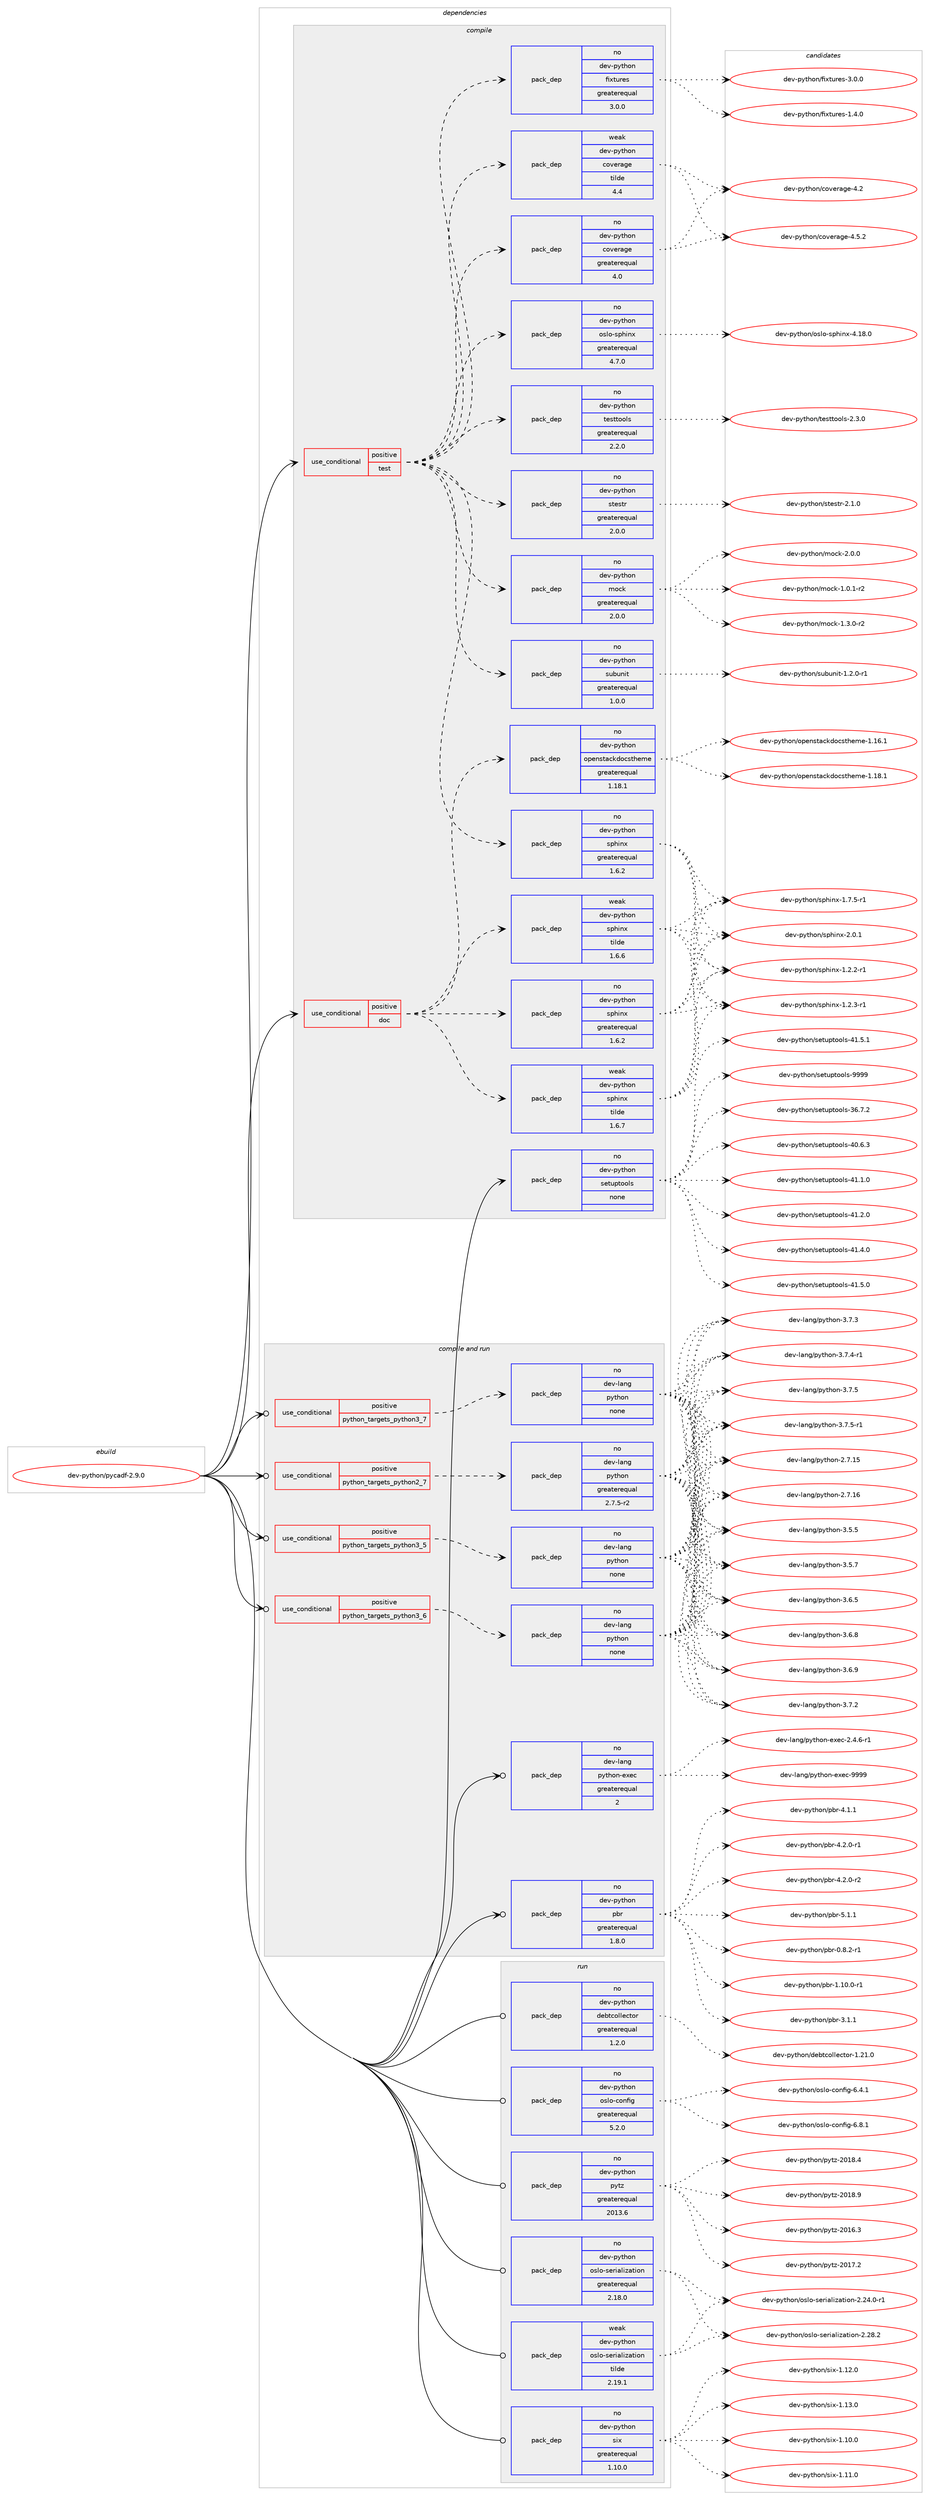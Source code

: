 digraph prolog {

# *************
# Graph options
# *************

newrank=true;
concentrate=true;
compound=true;
graph [rankdir=LR,fontname=Helvetica,fontsize=10,ranksep=1.5];#, ranksep=2.5, nodesep=0.2];
edge  [arrowhead=vee];
node  [fontname=Helvetica,fontsize=10];

# **********
# The ebuild
# **********

subgraph cluster_leftcol {
color=gray;
rank=same;
label=<<i>ebuild</i>>;
id [label="dev-python/pycadf-2.9.0", color=red, width=4, href="../dev-python/pycadf-2.9.0.svg"];
}

# ****************
# The dependencies
# ****************

subgraph cluster_midcol {
color=gray;
label=<<i>dependencies</i>>;
subgraph cluster_compile {
fillcolor="#eeeeee";
style=filled;
label=<<i>compile</i>>;
subgraph cond145378 {
dependency624416 [label=<<TABLE BORDER="0" CELLBORDER="1" CELLSPACING="0" CELLPADDING="4"><TR><TD ROWSPAN="3" CELLPADDING="10">use_conditional</TD></TR><TR><TD>positive</TD></TR><TR><TD>doc</TD></TR></TABLE>>, shape=none, color=red];
subgraph pack467194 {
dependency624417 [label=<<TABLE BORDER="0" CELLBORDER="1" CELLSPACING="0" CELLPADDING="4" WIDTH="220"><TR><TD ROWSPAN="6" CELLPADDING="30">pack_dep</TD></TR><TR><TD WIDTH="110">no</TD></TR><TR><TD>dev-python</TD></TR><TR><TD>openstackdocstheme</TD></TR><TR><TD>greaterequal</TD></TR><TR><TD>1.18.1</TD></TR></TABLE>>, shape=none, color=blue];
}
dependency624416:e -> dependency624417:w [weight=20,style="dashed",arrowhead="vee"];
subgraph pack467195 {
dependency624418 [label=<<TABLE BORDER="0" CELLBORDER="1" CELLSPACING="0" CELLPADDING="4" WIDTH="220"><TR><TD ROWSPAN="6" CELLPADDING="30">pack_dep</TD></TR><TR><TD WIDTH="110">no</TD></TR><TR><TD>dev-python</TD></TR><TR><TD>sphinx</TD></TR><TR><TD>greaterequal</TD></TR><TR><TD>1.6.2</TD></TR></TABLE>>, shape=none, color=blue];
}
dependency624416:e -> dependency624418:w [weight=20,style="dashed",arrowhead="vee"];
subgraph pack467196 {
dependency624419 [label=<<TABLE BORDER="0" CELLBORDER="1" CELLSPACING="0" CELLPADDING="4" WIDTH="220"><TR><TD ROWSPAN="6" CELLPADDING="30">pack_dep</TD></TR><TR><TD WIDTH="110">weak</TD></TR><TR><TD>dev-python</TD></TR><TR><TD>sphinx</TD></TR><TR><TD>tilde</TD></TR><TR><TD>1.6.6</TD></TR></TABLE>>, shape=none, color=blue];
}
dependency624416:e -> dependency624419:w [weight=20,style="dashed",arrowhead="vee"];
subgraph pack467197 {
dependency624420 [label=<<TABLE BORDER="0" CELLBORDER="1" CELLSPACING="0" CELLPADDING="4" WIDTH="220"><TR><TD ROWSPAN="6" CELLPADDING="30">pack_dep</TD></TR><TR><TD WIDTH="110">weak</TD></TR><TR><TD>dev-python</TD></TR><TR><TD>sphinx</TD></TR><TR><TD>tilde</TD></TR><TR><TD>1.6.7</TD></TR></TABLE>>, shape=none, color=blue];
}
dependency624416:e -> dependency624420:w [weight=20,style="dashed",arrowhead="vee"];
}
id:e -> dependency624416:w [weight=20,style="solid",arrowhead="vee"];
subgraph cond145379 {
dependency624421 [label=<<TABLE BORDER="0" CELLBORDER="1" CELLSPACING="0" CELLPADDING="4"><TR><TD ROWSPAN="3" CELLPADDING="10">use_conditional</TD></TR><TR><TD>positive</TD></TR><TR><TD>test</TD></TR></TABLE>>, shape=none, color=red];
subgraph pack467198 {
dependency624422 [label=<<TABLE BORDER="0" CELLBORDER="1" CELLSPACING="0" CELLPADDING="4" WIDTH="220"><TR><TD ROWSPAN="6" CELLPADDING="30">pack_dep</TD></TR><TR><TD WIDTH="110">no</TD></TR><TR><TD>dev-python</TD></TR><TR><TD>coverage</TD></TR><TR><TD>greaterequal</TD></TR><TR><TD>4.0</TD></TR></TABLE>>, shape=none, color=blue];
}
dependency624421:e -> dependency624422:w [weight=20,style="dashed",arrowhead="vee"];
subgraph pack467199 {
dependency624423 [label=<<TABLE BORDER="0" CELLBORDER="1" CELLSPACING="0" CELLPADDING="4" WIDTH="220"><TR><TD ROWSPAN="6" CELLPADDING="30">pack_dep</TD></TR><TR><TD WIDTH="110">weak</TD></TR><TR><TD>dev-python</TD></TR><TR><TD>coverage</TD></TR><TR><TD>tilde</TD></TR><TR><TD>4.4</TD></TR></TABLE>>, shape=none, color=blue];
}
dependency624421:e -> dependency624423:w [weight=20,style="dashed",arrowhead="vee"];
subgraph pack467200 {
dependency624424 [label=<<TABLE BORDER="0" CELLBORDER="1" CELLSPACING="0" CELLPADDING="4" WIDTH="220"><TR><TD ROWSPAN="6" CELLPADDING="30">pack_dep</TD></TR><TR><TD WIDTH="110">no</TD></TR><TR><TD>dev-python</TD></TR><TR><TD>fixtures</TD></TR><TR><TD>greaterequal</TD></TR><TR><TD>3.0.0</TD></TR></TABLE>>, shape=none, color=blue];
}
dependency624421:e -> dependency624424:w [weight=20,style="dashed",arrowhead="vee"];
subgraph pack467201 {
dependency624425 [label=<<TABLE BORDER="0" CELLBORDER="1" CELLSPACING="0" CELLPADDING="4" WIDTH="220"><TR><TD ROWSPAN="6" CELLPADDING="30">pack_dep</TD></TR><TR><TD WIDTH="110">no</TD></TR><TR><TD>dev-python</TD></TR><TR><TD>subunit</TD></TR><TR><TD>greaterequal</TD></TR><TR><TD>1.0.0</TD></TR></TABLE>>, shape=none, color=blue];
}
dependency624421:e -> dependency624425:w [weight=20,style="dashed",arrowhead="vee"];
subgraph pack467202 {
dependency624426 [label=<<TABLE BORDER="0" CELLBORDER="1" CELLSPACING="0" CELLPADDING="4" WIDTH="220"><TR><TD ROWSPAN="6" CELLPADDING="30">pack_dep</TD></TR><TR><TD WIDTH="110">no</TD></TR><TR><TD>dev-python</TD></TR><TR><TD>mock</TD></TR><TR><TD>greaterequal</TD></TR><TR><TD>2.0.0</TD></TR></TABLE>>, shape=none, color=blue];
}
dependency624421:e -> dependency624426:w [weight=20,style="dashed",arrowhead="vee"];
subgraph pack467203 {
dependency624427 [label=<<TABLE BORDER="0" CELLBORDER="1" CELLSPACING="0" CELLPADDING="4" WIDTH="220"><TR><TD ROWSPAN="6" CELLPADDING="30">pack_dep</TD></TR><TR><TD WIDTH="110">no</TD></TR><TR><TD>dev-python</TD></TR><TR><TD>stestr</TD></TR><TR><TD>greaterequal</TD></TR><TR><TD>2.0.0</TD></TR></TABLE>>, shape=none, color=blue];
}
dependency624421:e -> dependency624427:w [weight=20,style="dashed",arrowhead="vee"];
subgraph pack467204 {
dependency624428 [label=<<TABLE BORDER="0" CELLBORDER="1" CELLSPACING="0" CELLPADDING="4" WIDTH="220"><TR><TD ROWSPAN="6" CELLPADDING="30">pack_dep</TD></TR><TR><TD WIDTH="110">no</TD></TR><TR><TD>dev-python</TD></TR><TR><TD>testtools</TD></TR><TR><TD>greaterequal</TD></TR><TR><TD>2.2.0</TD></TR></TABLE>>, shape=none, color=blue];
}
dependency624421:e -> dependency624428:w [weight=20,style="dashed",arrowhead="vee"];
subgraph pack467205 {
dependency624429 [label=<<TABLE BORDER="0" CELLBORDER="1" CELLSPACING="0" CELLPADDING="4" WIDTH="220"><TR><TD ROWSPAN="6" CELLPADDING="30">pack_dep</TD></TR><TR><TD WIDTH="110">no</TD></TR><TR><TD>dev-python</TD></TR><TR><TD>oslo-sphinx</TD></TR><TR><TD>greaterequal</TD></TR><TR><TD>4.7.0</TD></TR></TABLE>>, shape=none, color=blue];
}
dependency624421:e -> dependency624429:w [weight=20,style="dashed",arrowhead="vee"];
subgraph pack467206 {
dependency624430 [label=<<TABLE BORDER="0" CELLBORDER="1" CELLSPACING="0" CELLPADDING="4" WIDTH="220"><TR><TD ROWSPAN="6" CELLPADDING="30">pack_dep</TD></TR><TR><TD WIDTH="110">no</TD></TR><TR><TD>dev-python</TD></TR><TR><TD>sphinx</TD></TR><TR><TD>greaterequal</TD></TR><TR><TD>1.6.2</TD></TR></TABLE>>, shape=none, color=blue];
}
dependency624421:e -> dependency624430:w [weight=20,style="dashed",arrowhead="vee"];
}
id:e -> dependency624421:w [weight=20,style="solid",arrowhead="vee"];
subgraph pack467207 {
dependency624431 [label=<<TABLE BORDER="0" CELLBORDER="1" CELLSPACING="0" CELLPADDING="4" WIDTH="220"><TR><TD ROWSPAN="6" CELLPADDING="30">pack_dep</TD></TR><TR><TD WIDTH="110">no</TD></TR><TR><TD>dev-python</TD></TR><TR><TD>setuptools</TD></TR><TR><TD>none</TD></TR><TR><TD></TD></TR></TABLE>>, shape=none, color=blue];
}
id:e -> dependency624431:w [weight=20,style="solid",arrowhead="vee"];
}
subgraph cluster_compileandrun {
fillcolor="#eeeeee";
style=filled;
label=<<i>compile and run</i>>;
subgraph cond145380 {
dependency624432 [label=<<TABLE BORDER="0" CELLBORDER="1" CELLSPACING="0" CELLPADDING="4"><TR><TD ROWSPAN="3" CELLPADDING="10">use_conditional</TD></TR><TR><TD>positive</TD></TR><TR><TD>python_targets_python2_7</TD></TR></TABLE>>, shape=none, color=red];
subgraph pack467208 {
dependency624433 [label=<<TABLE BORDER="0" CELLBORDER="1" CELLSPACING="0" CELLPADDING="4" WIDTH="220"><TR><TD ROWSPAN="6" CELLPADDING="30">pack_dep</TD></TR><TR><TD WIDTH="110">no</TD></TR><TR><TD>dev-lang</TD></TR><TR><TD>python</TD></TR><TR><TD>greaterequal</TD></TR><TR><TD>2.7.5-r2</TD></TR></TABLE>>, shape=none, color=blue];
}
dependency624432:e -> dependency624433:w [weight=20,style="dashed",arrowhead="vee"];
}
id:e -> dependency624432:w [weight=20,style="solid",arrowhead="odotvee"];
subgraph cond145381 {
dependency624434 [label=<<TABLE BORDER="0" CELLBORDER="1" CELLSPACING="0" CELLPADDING="4"><TR><TD ROWSPAN="3" CELLPADDING="10">use_conditional</TD></TR><TR><TD>positive</TD></TR><TR><TD>python_targets_python3_5</TD></TR></TABLE>>, shape=none, color=red];
subgraph pack467209 {
dependency624435 [label=<<TABLE BORDER="0" CELLBORDER="1" CELLSPACING="0" CELLPADDING="4" WIDTH="220"><TR><TD ROWSPAN="6" CELLPADDING="30">pack_dep</TD></TR><TR><TD WIDTH="110">no</TD></TR><TR><TD>dev-lang</TD></TR><TR><TD>python</TD></TR><TR><TD>none</TD></TR><TR><TD></TD></TR></TABLE>>, shape=none, color=blue];
}
dependency624434:e -> dependency624435:w [weight=20,style="dashed",arrowhead="vee"];
}
id:e -> dependency624434:w [weight=20,style="solid",arrowhead="odotvee"];
subgraph cond145382 {
dependency624436 [label=<<TABLE BORDER="0" CELLBORDER="1" CELLSPACING="0" CELLPADDING="4"><TR><TD ROWSPAN="3" CELLPADDING="10">use_conditional</TD></TR><TR><TD>positive</TD></TR><TR><TD>python_targets_python3_6</TD></TR></TABLE>>, shape=none, color=red];
subgraph pack467210 {
dependency624437 [label=<<TABLE BORDER="0" CELLBORDER="1" CELLSPACING="0" CELLPADDING="4" WIDTH="220"><TR><TD ROWSPAN="6" CELLPADDING="30">pack_dep</TD></TR><TR><TD WIDTH="110">no</TD></TR><TR><TD>dev-lang</TD></TR><TR><TD>python</TD></TR><TR><TD>none</TD></TR><TR><TD></TD></TR></TABLE>>, shape=none, color=blue];
}
dependency624436:e -> dependency624437:w [weight=20,style="dashed",arrowhead="vee"];
}
id:e -> dependency624436:w [weight=20,style="solid",arrowhead="odotvee"];
subgraph cond145383 {
dependency624438 [label=<<TABLE BORDER="0" CELLBORDER="1" CELLSPACING="0" CELLPADDING="4"><TR><TD ROWSPAN="3" CELLPADDING="10">use_conditional</TD></TR><TR><TD>positive</TD></TR><TR><TD>python_targets_python3_7</TD></TR></TABLE>>, shape=none, color=red];
subgraph pack467211 {
dependency624439 [label=<<TABLE BORDER="0" CELLBORDER="1" CELLSPACING="0" CELLPADDING="4" WIDTH="220"><TR><TD ROWSPAN="6" CELLPADDING="30">pack_dep</TD></TR><TR><TD WIDTH="110">no</TD></TR><TR><TD>dev-lang</TD></TR><TR><TD>python</TD></TR><TR><TD>none</TD></TR><TR><TD></TD></TR></TABLE>>, shape=none, color=blue];
}
dependency624438:e -> dependency624439:w [weight=20,style="dashed",arrowhead="vee"];
}
id:e -> dependency624438:w [weight=20,style="solid",arrowhead="odotvee"];
subgraph pack467212 {
dependency624440 [label=<<TABLE BORDER="0" CELLBORDER="1" CELLSPACING="0" CELLPADDING="4" WIDTH="220"><TR><TD ROWSPAN="6" CELLPADDING="30">pack_dep</TD></TR><TR><TD WIDTH="110">no</TD></TR><TR><TD>dev-lang</TD></TR><TR><TD>python-exec</TD></TR><TR><TD>greaterequal</TD></TR><TR><TD>2</TD></TR></TABLE>>, shape=none, color=blue];
}
id:e -> dependency624440:w [weight=20,style="solid",arrowhead="odotvee"];
subgraph pack467213 {
dependency624441 [label=<<TABLE BORDER="0" CELLBORDER="1" CELLSPACING="0" CELLPADDING="4" WIDTH="220"><TR><TD ROWSPAN="6" CELLPADDING="30">pack_dep</TD></TR><TR><TD WIDTH="110">no</TD></TR><TR><TD>dev-python</TD></TR><TR><TD>pbr</TD></TR><TR><TD>greaterequal</TD></TR><TR><TD>1.8.0</TD></TR></TABLE>>, shape=none, color=blue];
}
id:e -> dependency624441:w [weight=20,style="solid",arrowhead="odotvee"];
}
subgraph cluster_run {
fillcolor="#eeeeee";
style=filled;
label=<<i>run</i>>;
subgraph pack467214 {
dependency624442 [label=<<TABLE BORDER="0" CELLBORDER="1" CELLSPACING="0" CELLPADDING="4" WIDTH="220"><TR><TD ROWSPAN="6" CELLPADDING="30">pack_dep</TD></TR><TR><TD WIDTH="110">no</TD></TR><TR><TD>dev-python</TD></TR><TR><TD>debtcollector</TD></TR><TR><TD>greaterequal</TD></TR><TR><TD>1.2.0</TD></TR></TABLE>>, shape=none, color=blue];
}
id:e -> dependency624442:w [weight=20,style="solid",arrowhead="odot"];
subgraph pack467215 {
dependency624443 [label=<<TABLE BORDER="0" CELLBORDER="1" CELLSPACING="0" CELLPADDING="4" WIDTH="220"><TR><TD ROWSPAN="6" CELLPADDING="30">pack_dep</TD></TR><TR><TD WIDTH="110">no</TD></TR><TR><TD>dev-python</TD></TR><TR><TD>oslo-config</TD></TR><TR><TD>greaterequal</TD></TR><TR><TD>5.2.0</TD></TR></TABLE>>, shape=none, color=blue];
}
id:e -> dependency624443:w [weight=20,style="solid",arrowhead="odot"];
subgraph pack467216 {
dependency624444 [label=<<TABLE BORDER="0" CELLBORDER="1" CELLSPACING="0" CELLPADDING="4" WIDTH="220"><TR><TD ROWSPAN="6" CELLPADDING="30">pack_dep</TD></TR><TR><TD WIDTH="110">no</TD></TR><TR><TD>dev-python</TD></TR><TR><TD>oslo-serialization</TD></TR><TR><TD>greaterequal</TD></TR><TR><TD>2.18.0</TD></TR></TABLE>>, shape=none, color=blue];
}
id:e -> dependency624444:w [weight=20,style="solid",arrowhead="odot"];
subgraph pack467217 {
dependency624445 [label=<<TABLE BORDER="0" CELLBORDER="1" CELLSPACING="0" CELLPADDING="4" WIDTH="220"><TR><TD ROWSPAN="6" CELLPADDING="30">pack_dep</TD></TR><TR><TD WIDTH="110">no</TD></TR><TR><TD>dev-python</TD></TR><TR><TD>pytz</TD></TR><TR><TD>greaterequal</TD></TR><TR><TD>2013.6</TD></TR></TABLE>>, shape=none, color=blue];
}
id:e -> dependency624445:w [weight=20,style="solid",arrowhead="odot"];
subgraph pack467218 {
dependency624446 [label=<<TABLE BORDER="0" CELLBORDER="1" CELLSPACING="0" CELLPADDING="4" WIDTH="220"><TR><TD ROWSPAN="6" CELLPADDING="30">pack_dep</TD></TR><TR><TD WIDTH="110">no</TD></TR><TR><TD>dev-python</TD></TR><TR><TD>six</TD></TR><TR><TD>greaterequal</TD></TR><TR><TD>1.10.0</TD></TR></TABLE>>, shape=none, color=blue];
}
id:e -> dependency624446:w [weight=20,style="solid",arrowhead="odot"];
subgraph pack467219 {
dependency624447 [label=<<TABLE BORDER="0" CELLBORDER="1" CELLSPACING="0" CELLPADDING="4" WIDTH="220"><TR><TD ROWSPAN="6" CELLPADDING="30">pack_dep</TD></TR><TR><TD WIDTH="110">weak</TD></TR><TR><TD>dev-python</TD></TR><TR><TD>oslo-serialization</TD></TR><TR><TD>tilde</TD></TR><TR><TD>2.19.1</TD></TR></TABLE>>, shape=none, color=blue];
}
id:e -> dependency624447:w [weight=20,style="solid",arrowhead="odot"];
}
}

# **************
# The candidates
# **************

subgraph cluster_choices {
rank=same;
color=gray;
label=<<i>candidates</i>>;

subgraph choice467194 {
color=black;
nodesep=1;
choice100101118451121211161041111104711111210111011511697991071001119911511610410110910145494649544649 [label="dev-python/openstackdocstheme-1.16.1", color=red, width=4,href="../dev-python/openstackdocstheme-1.16.1.svg"];
choice100101118451121211161041111104711111210111011511697991071001119911511610410110910145494649564649 [label="dev-python/openstackdocstheme-1.18.1", color=red, width=4,href="../dev-python/openstackdocstheme-1.18.1.svg"];
dependency624417:e -> choice100101118451121211161041111104711111210111011511697991071001119911511610410110910145494649544649:w [style=dotted,weight="100"];
dependency624417:e -> choice100101118451121211161041111104711111210111011511697991071001119911511610410110910145494649564649:w [style=dotted,weight="100"];
}
subgraph choice467195 {
color=black;
nodesep=1;
choice10010111845112121116104111110471151121041051101204549465046504511449 [label="dev-python/sphinx-1.2.2-r1", color=red, width=4,href="../dev-python/sphinx-1.2.2-r1.svg"];
choice10010111845112121116104111110471151121041051101204549465046514511449 [label="dev-python/sphinx-1.2.3-r1", color=red, width=4,href="../dev-python/sphinx-1.2.3-r1.svg"];
choice10010111845112121116104111110471151121041051101204549465546534511449 [label="dev-python/sphinx-1.7.5-r1", color=red, width=4,href="../dev-python/sphinx-1.7.5-r1.svg"];
choice1001011184511212111610411111047115112104105110120455046484649 [label="dev-python/sphinx-2.0.1", color=red, width=4,href="../dev-python/sphinx-2.0.1.svg"];
dependency624418:e -> choice10010111845112121116104111110471151121041051101204549465046504511449:w [style=dotted,weight="100"];
dependency624418:e -> choice10010111845112121116104111110471151121041051101204549465046514511449:w [style=dotted,weight="100"];
dependency624418:e -> choice10010111845112121116104111110471151121041051101204549465546534511449:w [style=dotted,weight="100"];
dependency624418:e -> choice1001011184511212111610411111047115112104105110120455046484649:w [style=dotted,weight="100"];
}
subgraph choice467196 {
color=black;
nodesep=1;
choice10010111845112121116104111110471151121041051101204549465046504511449 [label="dev-python/sphinx-1.2.2-r1", color=red, width=4,href="../dev-python/sphinx-1.2.2-r1.svg"];
choice10010111845112121116104111110471151121041051101204549465046514511449 [label="dev-python/sphinx-1.2.3-r1", color=red, width=4,href="../dev-python/sphinx-1.2.3-r1.svg"];
choice10010111845112121116104111110471151121041051101204549465546534511449 [label="dev-python/sphinx-1.7.5-r1", color=red, width=4,href="../dev-python/sphinx-1.7.5-r1.svg"];
choice1001011184511212111610411111047115112104105110120455046484649 [label="dev-python/sphinx-2.0.1", color=red, width=4,href="../dev-python/sphinx-2.0.1.svg"];
dependency624419:e -> choice10010111845112121116104111110471151121041051101204549465046504511449:w [style=dotted,weight="100"];
dependency624419:e -> choice10010111845112121116104111110471151121041051101204549465046514511449:w [style=dotted,weight="100"];
dependency624419:e -> choice10010111845112121116104111110471151121041051101204549465546534511449:w [style=dotted,weight="100"];
dependency624419:e -> choice1001011184511212111610411111047115112104105110120455046484649:w [style=dotted,weight="100"];
}
subgraph choice467197 {
color=black;
nodesep=1;
choice10010111845112121116104111110471151121041051101204549465046504511449 [label="dev-python/sphinx-1.2.2-r1", color=red, width=4,href="../dev-python/sphinx-1.2.2-r1.svg"];
choice10010111845112121116104111110471151121041051101204549465046514511449 [label="dev-python/sphinx-1.2.3-r1", color=red, width=4,href="../dev-python/sphinx-1.2.3-r1.svg"];
choice10010111845112121116104111110471151121041051101204549465546534511449 [label="dev-python/sphinx-1.7.5-r1", color=red, width=4,href="../dev-python/sphinx-1.7.5-r1.svg"];
choice1001011184511212111610411111047115112104105110120455046484649 [label="dev-python/sphinx-2.0.1", color=red, width=4,href="../dev-python/sphinx-2.0.1.svg"];
dependency624420:e -> choice10010111845112121116104111110471151121041051101204549465046504511449:w [style=dotted,weight="100"];
dependency624420:e -> choice10010111845112121116104111110471151121041051101204549465046514511449:w [style=dotted,weight="100"];
dependency624420:e -> choice10010111845112121116104111110471151121041051101204549465546534511449:w [style=dotted,weight="100"];
dependency624420:e -> choice1001011184511212111610411111047115112104105110120455046484649:w [style=dotted,weight="100"];
}
subgraph choice467198 {
color=black;
nodesep=1;
choice1001011184511212111610411111047991111181011149710310145524650 [label="dev-python/coverage-4.2", color=red, width=4,href="../dev-python/coverage-4.2.svg"];
choice10010111845112121116104111110479911111810111497103101455246534650 [label="dev-python/coverage-4.5.2", color=red, width=4,href="../dev-python/coverage-4.5.2.svg"];
dependency624422:e -> choice1001011184511212111610411111047991111181011149710310145524650:w [style=dotted,weight="100"];
dependency624422:e -> choice10010111845112121116104111110479911111810111497103101455246534650:w [style=dotted,weight="100"];
}
subgraph choice467199 {
color=black;
nodesep=1;
choice1001011184511212111610411111047991111181011149710310145524650 [label="dev-python/coverage-4.2", color=red, width=4,href="../dev-python/coverage-4.2.svg"];
choice10010111845112121116104111110479911111810111497103101455246534650 [label="dev-python/coverage-4.5.2", color=red, width=4,href="../dev-python/coverage-4.5.2.svg"];
dependency624423:e -> choice1001011184511212111610411111047991111181011149710310145524650:w [style=dotted,weight="100"];
dependency624423:e -> choice10010111845112121116104111110479911111810111497103101455246534650:w [style=dotted,weight="100"];
}
subgraph choice467200 {
color=black;
nodesep=1;
choice1001011184511212111610411111047102105120116117114101115454946524648 [label="dev-python/fixtures-1.4.0", color=red, width=4,href="../dev-python/fixtures-1.4.0.svg"];
choice1001011184511212111610411111047102105120116117114101115455146484648 [label="dev-python/fixtures-3.0.0", color=red, width=4,href="../dev-python/fixtures-3.0.0.svg"];
dependency624424:e -> choice1001011184511212111610411111047102105120116117114101115454946524648:w [style=dotted,weight="100"];
dependency624424:e -> choice1001011184511212111610411111047102105120116117114101115455146484648:w [style=dotted,weight="100"];
}
subgraph choice467201 {
color=black;
nodesep=1;
choice1001011184511212111610411111047115117981171101051164549465046484511449 [label="dev-python/subunit-1.2.0-r1", color=red, width=4,href="../dev-python/subunit-1.2.0-r1.svg"];
dependency624425:e -> choice1001011184511212111610411111047115117981171101051164549465046484511449:w [style=dotted,weight="100"];
}
subgraph choice467202 {
color=black;
nodesep=1;
choice1001011184511212111610411111047109111991074549464846494511450 [label="dev-python/mock-1.0.1-r2", color=red, width=4,href="../dev-python/mock-1.0.1-r2.svg"];
choice1001011184511212111610411111047109111991074549465146484511450 [label="dev-python/mock-1.3.0-r2", color=red, width=4,href="../dev-python/mock-1.3.0-r2.svg"];
choice100101118451121211161041111104710911199107455046484648 [label="dev-python/mock-2.0.0", color=red, width=4,href="../dev-python/mock-2.0.0.svg"];
dependency624426:e -> choice1001011184511212111610411111047109111991074549464846494511450:w [style=dotted,weight="100"];
dependency624426:e -> choice1001011184511212111610411111047109111991074549465146484511450:w [style=dotted,weight="100"];
dependency624426:e -> choice100101118451121211161041111104710911199107455046484648:w [style=dotted,weight="100"];
}
subgraph choice467203 {
color=black;
nodesep=1;
choice1001011184511212111610411111047115116101115116114455046494648 [label="dev-python/stestr-2.1.0", color=red, width=4,href="../dev-python/stestr-2.1.0.svg"];
dependency624427:e -> choice1001011184511212111610411111047115116101115116114455046494648:w [style=dotted,weight="100"];
}
subgraph choice467204 {
color=black;
nodesep=1;
choice1001011184511212111610411111047116101115116116111111108115455046514648 [label="dev-python/testtools-2.3.0", color=red, width=4,href="../dev-python/testtools-2.3.0.svg"];
dependency624428:e -> choice1001011184511212111610411111047116101115116116111111108115455046514648:w [style=dotted,weight="100"];
}
subgraph choice467205 {
color=black;
nodesep=1;
choice10010111845112121116104111110471111151081114511511210410511012045524649564648 [label="dev-python/oslo-sphinx-4.18.0", color=red, width=4,href="../dev-python/oslo-sphinx-4.18.0.svg"];
dependency624429:e -> choice10010111845112121116104111110471111151081114511511210410511012045524649564648:w [style=dotted,weight="100"];
}
subgraph choice467206 {
color=black;
nodesep=1;
choice10010111845112121116104111110471151121041051101204549465046504511449 [label="dev-python/sphinx-1.2.2-r1", color=red, width=4,href="../dev-python/sphinx-1.2.2-r1.svg"];
choice10010111845112121116104111110471151121041051101204549465046514511449 [label="dev-python/sphinx-1.2.3-r1", color=red, width=4,href="../dev-python/sphinx-1.2.3-r1.svg"];
choice10010111845112121116104111110471151121041051101204549465546534511449 [label="dev-python/sphinx-1.7.5-r1", color=red, width=4,href="../dev-python/sphinx-1.7.5-r1.svg"];
choice1001011184511212111610411111047115112104105110120455046484649 [label="dev-python/sphinx-2.0.1", color=red, width=4,href="../dev-python/sphinx-2.0.1.svg"];
dependency624430:e -> choice10010111845112121116104111110471151121041051101204549465046504511449:w [style=dotted,weight="100"];
dependency624430:e -> choice10010111845112121116104111110471151121041051101204549465046514511449:w [style=dotted,weight="100"];
dependency624430:e -> choice10010111845112121116104111110471151121041051101204549465546534511449:w [style=dotted,weight="100"];
dependency624430:e -> choice1001011184511212111610411111047115112104105110120455046484649:w [style=dotted,weight="100"];
}
subgraph choice467207 {
color=black;
nodesep=1;
choice100101118451121211161041111104711510111611711211611111110811545515446554650 [label="dev-python/setuptools-36.7.2", color=red, width=4,href="../dev-python/setuptools-36.7.2.svg"];
choice100101118451121211161041111104711510111611711211611111110811545524846544651 [label="dev-python/setuptools-40.6.3", color=red, width=4,href="../dev-python/setuptools-40.6.3.svg"];
choice100101118451121211161041111104711510111611711211611111110811545524946494648 [label="dev-python/setuptools-41.1.0", color=red, width=4,href="../dev-python/setuptools-41.1.0.svg"];
choice100101118451121211161041111104711510111611711211611111110811545524946504648 [label="dev-python/setuptools-41.2.0", color=red, width=4,href="../dev-python/setuptools-41.2.0.svg"];
choice100101118451121211161041111104711510111611711211611111110811545524946524648 [label="dev-python/setuptools-41.4.0", color=red, width=4,href="../dev-python/setuptools-41.4.0.svg"];
choice100101118451121211161041111104711510111611711211611111110811545524946534648 [label="dev-python/setuptools-41.5.0", color=red, width=4,href="../dev-python/setuptools-41.5.0.svg"];
choice100101118451121211161041111104711510111611711211611111110811545524946534649 [label="dev-python/setuptools-41.5.1", color=red, width=4,href="../dev-python/setuptools-41.5.1.svg"];
choice10010111845112121116104111110471151011161171121161111111081154557575757 [label="dev-python/setuptools-9999", color=red, width=4,href="../dev-python/setuptools-9999.svg"];
dependency624431:e -> choice100101118451121211161041111104711510111611711211611111110811545515446554650:w [style=dotted,weight="100"];
dependency624431:e -> choice100101118451121211161041111104711510111611711211611111110811545524846544651:w [style=dotted,weight="100"];
dependency624431:e -> choice100101118451121211161041111104711510111611711211611111110811545524946494648:w [style=dotted,weight="100"];
dependency624431:e -> choice100101118451121211161041111104711510111611711211611111110811545524946504648:w [style=dotted,weight="100"];
dependency624431:e -> choice100101118451121211161041111104711510111611711211611111110811545524946524648:w [style=dotted,weight="100"];
dependency624431:e -> choice100101118451121211161041111104711510111611711211611111110811545524946534648:w [style=dotted,weight="100"];
dependency624431:e -> choice100101118451121211161041111104711510111611711211611111110811545524946534649:w [style=dotted,weight="100"];
dependency624431:e -> choice10010111845112121116104111110471151011161171121161111111081154557575757:w [style=dotted,weight="100"];
}
subgraph choice467208 {
color=black;
nodesep=1;
choice10010111845108971101034711212111610411111045504655464953 [label="dev-lang/python-2.7.15", color=red, width=4,href="../dev-lang/python-2.7.15.svg"];
choice10010111845108971101034711212111610411111045504655464954 [label="dev-lang/python-2.7.16", color=red, width=4,href="../dev-lang/python-2.7.16.svg"];
choice100101118451089711010347112121116104111110455146534653 [label="dev-lang/python-3.5.5", color=red, width=4,href="../dev-lang/python-3.5.5.svg"];
choice100101118451089711010347112121116104111110455146534655 [label="dev-lang/python-3.5.7", color=red, width=4,href="../dev-lang/python-3.5.7.svg"];
choice100101118451089711010347112121116104111110455146544653 [label="dev-lang/python-3.6.5", color=red, width=4,href="../dev-lang/python-3.6.5.svg"];
choice100101118451089711010347112121116104111110455146544656 [label="dev-lang/python-3.6.8", color=red, width=4,href="../dev-lang/python-3.6.8.svg"];
choice100101118451089711010347112121116104111110455146544657 [label="dev-lang/python-3.6.9", color=red, width=4,href="../dev-lang/python-3.6.9.svg"];
choice100101118451089711010347112121116104111110455146554650 [label="dev-lang/python-3.7.2", color=red, width=4,href="../dev-lang/python-3.7.2.svg"];
choice100101118451089711010347112121116104111110455146554651 [label="dev-lang/python-3.7.3", color=red, width=4,href="../dev-lang/python-3.7.3.svg"];
choice1001011184510897110103471121211161041111104551465546524511449 [label="dev-lang/python-3.7.4-r1", color=red, width=4,href="../dev-lang/python-3.7.4-r1.svg"];
choice100101118451089711010347112121116104111110455146554653 [label="dev-lang/python-3.7.5", color=red, width=4,href="../dev-lang/python-3.7.5.svg"];
choice1001011184510897110103471121211161041111104551465546534511449 [label="dev-lang/python-3.7.5-r1", color=red, width=4,href="../dev-lang/python-3.7.5-r1.svg"];
dependency624433:e -> choice10010111845108971101034711212111610411111045504655464953:w [style=dotted,weight="100"];
dependency624433:e -> choice10010111845108971101034711212111610411111045504655464954:w [style=dotted,weight="100"];
dependency624433:e -> choice100101118451089711010347112121116104111110455146534653:w [style=dotted,weight="100"];
dependency624433:e -> choice100101118451089711010347112121116104111110455146534655:w [style=dotted,weight="100"];
dependency624433:e -> choice100101118451089711010347112121116104111110455146544653:w [style=dotted,weight="100"];
dependency624433:e -> choice100101118451089711010347112121116104111110455146544656:w [style=dotted,weight="100"];
dependency624433:e -> choice100101118451089711010347112121116104111110455146544657:w [style=dotted,weight="100"];
dependency624433:e -> choice100101118451089711010347112121116104111110455146554650:w [style=dotted,weight="100"];
dependency624433:e -> choice100101118451089711010347112121116104111110455146554651:w [style=dotted,weight="100"];
dependency624433:e -> choice1001011184510897110103471121211161041111104551465546524511449:w [style=dotted,weight="100"];
dependency624433:e -> choice100101118451089711010347112121116104111110455146554653:w [style=dotted,weight="100"];
dependency624433:e -> choice1001011184510897110103471121211161041111104551465546534511449:w [style=dotted,weight="100"];
}
subgraph choice467209 {
color=black;
nodesep=1;
choice10010111845108971101034711212111610411111045504655464953 [label="dev-lang/python-2.7.15", color=red, width=4,href="../dev-lang/python-2.7.15.svg"];
choice10010111845108971101034711212111610411111045504655464954 [label="dev-lang/python-2.7.16", color=red, width=4,href="../dev-lang/python-2.7.16.svg"];
choice100101118451089711010347112121116104111110455146534653 [label="dev-lang/python-3.5.5", color=red, width=4,href="../dev-lang/python-3.5.5.svg"];
choice100101118451089711010347112121116104111110455146534655 [label="dev-lang/python-3.5.7", color=red, width=4,href="../dev-lang/python-3.5.7.svg"];
choice100101118451089711010347112121116104111110455146544653 [label="dev-lang/python-3.6.5", color=red, width=4,href="../dev-lang/python-3.6.5.svg"];
choice100101118451089711010347112121116104111110455146544656 [label="dev-lang/python-3.6.8", color=red, width=4,href="../dev-lang/python-3.6.8.svg"];
choice100101118451089711010347112121116104111110455146544657 [label="dev-lang/python-3.6.9", color=red, width=4,href="../dev-lang/python-3.6.9.svg"];
choice100101118451089711010347112121116104111110455146554650 [label="dev-lang/python-3.7.2", color=red, width=4,href="../dev-lang/python-3.7.2.svg"];
choice100101118451089711010347112121116104111110455146554651 [label="dev-lang/python-3.7.3", color=red, width=4,href="../dev-lang/python-3.7.3.svg"];
choice1001011184510897110103471121211161041111104551465546524511449 [label="dev-lang/python-3.7.4-r1", color=red, width=4,href="../dev-lang/python-3.7.4-r1.svg"];
choice100101118451089711010347112121116104111110455146554653 [label="dev-lang/python-3.7.5", color=red, width=4,href="../dev-lang/python-3.7.5.svg"];
choice1001011184510897110103471121211161041111104551465546534511449 [label="dev-lang/python-3.7.5-r1", color=red, width=4,href="../dev-lang/python-3.7.5-r1.svg"];
dependency624435:e -> choice10010111845108971101034711212111610411111045504655464953:w [style=dotted,weight="100"];
dependency624435:e -> choice10010111845108971101034711212111610411111045504655464954:w [style=dotted,weight="100"];
dependency624435:e -> choice100101118451089711010347112121116104111110455146534653:w [style=dotted,weight="100"];
dependency624435:e -> choice100101118451089711010347112121116104111110455146534655:w [style=dotted,weight="100"];
dependency624435:e -> choice100101118451089711010347112121116104111110455146544653:w [style=dotted,weight="100"];
dependency624435:e -> choice100101118451089711010347112121116104111110455146544656:w [style=dotted,weight="100"];
dependency624435:e -> choice100101118451089711010347112121116104111110455146544657:w [style=dotted,weight="100"];
dependency624435:e -> choice100101118451089711010347112121116104111110455146554650:w [style=dotted,weight="100"];
dependency624435:e -> choice100101118451089711010347112121116104111110455146554651:w [style=dotted,weight="100"];
dependency624435:e -> choice1001011184510897110103471121211161041111104551465546524511449:w [style=dotted,weight="100"];
dependency624435:e -> choice100101118451089711010347112121116104111110455146554653:w [style=dotted,weight="100"];
dependency624435:e -> choice1001011184510897110103471121211161041111104551465546534511449:w [style=dotted,weight="100"];
}
subgraph choice467210 {
color=black;
nodesep=1;
choice10010111845108971101034711212111610411111045504655464953 [label="dev-lang/python-2.7.15", color=red, width=4,href="../dev-lang/python-2.7.15.svg"];
choice10010111845108971101034711212111610411111045504655464954 [label="dev-lang/python-2.7.16", color=red, width=4,href="../dev-lang/python-2.7.16.svg"];
choice100101118451089711010347112121116104111110455146534653 [label="dev-lang/python-3.5.5", color=red, width=4,href="../dev-lang/python-3.5.5.svg"];
choice100101118451089711010347112121116104111110455146534655 [label="dev-lang/python-3.5.7", color=red, width=4,href="../dev-lang/python-3.5.7.svg"];
choice100101118451089711010347112121116104111110455146544653 [label="dev-lang/python-3.6.5", color=red, width=4,href="../dev-lang/python-3.6.5.svg"];
choice100101118451089711010347112121116104111110455146544656 [label="dev-lang/python-3.6.8", color=red, width=4,href="../dev-lang/python-3.6.8.svg"];
choice100101118451089711010347112121116104111110455146544657 [label="dev-lang/python-3.6.9", color=red, width=4,href="../dev-lang/python-3.6.9.svg"];
choice100101118451089711010347112121116104111110455146554650 [label="dev-lang/python-3.7.2", color=red, width=4,href="../dev-lang/python-3.7.2.svg"];
choice100101118451089711010347112121116104111110455146554651 [label="dev-lang/python-3.7.3", color=red, width=4,href="../dev-lang/python-3.7.3.svg"];
choice1001011184510897110103471121211161041111104551465546524511449 [label="dev-lang/python-3.7.4-r1", color=red, width=4,href="../dev-lang/python-3.7.4-r1.svg"];
choice100101118451089711010347112121116104111110455146554653 [label="dev-lang/python-3.7.5", color=red, width=4,href="../dev-lang/python-3.7.5.svg"];
choice1001011184510897110103471121211161041111104551465546534511449 [label="dev-lang/python-3.7.5-r1", color=red, width=4,href="../dev-lang/python-3.7.5-r1.svg"];
dependency624437:e -> choice10010111845108971101034711212111610411111045504655464953:w [style=dotted,weight="100"];
dependency624437:e -> choice10010111845108971101034711212111610411111045504655464954:w [style=dotted,weight="100"];
dependency624437:e -> choice100101118451089711010347112121116104111110455146534653:w [style=dotted,weight="100"];
dependency624437:e -> choice100101118451089711010347112121116104111110455146534655:w [style=dotted,weight="100"];
dependency624437:e -> choice100101118451089711010347112121116104111110455146544653:w [style=dotted,weight="100"];
dependency624437:e -> choice100101118451089711010347112121116104111110455146544656:w [style=dotted,weight="100"];
dependency624437:e -> choice100101118451089711010347112121116104111110455146544657:w [style=dotted,weight="100"];
dependency624437:e -> choice100101118451089711010347112121116104111110455146554650:w [style=dotted,weight="100"];
dependency624437:e -> choice100101118451089711010347112121116104111110455146554651:w [style=dotted,weight="100"];
dependency624437:e -> choice1001011184510897110103471121211161041111104551465546524511449:w [style=dotted,weight="100"];
dependency624437:e -> choice100101118451089711010347112121116104111110455146554653:w [style=dotted,weight="100"];
dependency624437:e -> choice1001011184510897110103471121211161041111104551465546534511449:w [style=dotted,weight="100"];
}
subgraph choice467211 {
color=black;
nodesep=1;
choice10010111845108971101034711212111610411111045504655464953 [label="dev-lang/python-2.7.15", color=red, width=4,href="../dev-lang/python-2.7.15.svg"];
choice10010111845108971101034711212111610411111045504655464954 [label="dev-lang/python-2.7.16", color=red, width=4,href="../dev-lang/python-2.7.16.svg"];
choice100101118451089711010347112121116104111110455146534653 [label="dev-lang/python-3.5.5", color=red, width=4,href="../dev-lang/python-3.5.5.svg"];
choice100101118451089711010347112121116104111110455146534655 [label="dev-lang/python-3.5.7", color=red, width=4,href="../dev-lang/python-3.5.7.svg"];
choice100101118451089711010347112121116104111110455146544653 [label="dev-lang/python-3.6.5", color=red, width=4,href="../dev-lang/python-3.6.5.svg"];
choice100101118451089711010347112121116104111110455146544656 [label="dev-lang/python-3.6.8", color=red, width=4,href="../dev-lang/python-3.6.8.svg"];
choice100101118451089711010347112121116104111110455146544657 [label="dev-lang/python-3.6.9", color=red, width=4,href="../dev-lang/python-3.6.9.svg"];
choice100101118451089711010347112121116104111110455146554650 [label="dev-lang/python-3.7.2", color=red, width=4,href="../dev-lang/python-3.7.2.svg"];
choice100101118451089711010347112121116104111110455146554651 [label="dev-lang/python-3.7.3", color=red, width=4,href="../dev-lang/python-3.7.3.svg"];
choice1001011184510897110103471121211161041111104551465546524511449 [label="dev-lang/python-3.7.4-r1", color=red, width=4,href="../dev-lang/python-3.7.4-r1.svg"];
choice100101118451089711010347112121116104111110455146554653 [label="dev-lang/python-3.7.5", color=red, width=4,href="../dev-lang/python-3.7.5.svg"];
choice1001011184510897110103471121211161041111104551465546534511449 [label="dev-lang/python-3.7.5-r1", color=red, width=4,href="../dev-lang/python-3.7.5-r1.svg"];
dependency624439:e -> choice10010111845108971101034711212111610411111045504655464953:w [style=dotted,weight="100"];
dependency624439:e -> choice10010111845108971101034711212111610411111045504655464954:w [style=dotted,weight="100"];
dependency624439:e -> choice100101118451089711010347112121116104111110455146534653:w [style=dotted,weight="100"];
dependency624439:e -> choice100101118451089711010347112121116104111110455146534655:w [style=dotted,weight="100"];
dependency624439:e -> choice100101118451089711010347112121116104111110455146544653:w [style=dotted,weight="100"];
dependency624439:e -> choice100101118451089711010347112121116104111110455146544656:w [style=dotted,weight="100"];
dependency624439:e -> choice100101118451089711010347112121116104111110455146544657:w [style=dotted,weight="100"];
dependency624439:e -> choice100101118451089711010347112121116104111110455146554650:w [style=dotted,weight="100"];
dependency624439:e -> choice100101118451089711010347112121116104111110455146554651:w [style=dotted,weight="100"];
dependency624439:e -> choice1001011184510897110103471121211161041111104551465546524511449:w [style=dotted,weight="100"];
dependency624439:e -> choice100101118451089711010347112121116104111110455146554653:w [style=dotted,weight="100"];
dependency624439:e -> choice1001011184510897110103471121211161041111104551465546534511449:w [style=dotted,weight="100"];
}
subgraph choice467212 {
color=black;
nodesep=1;
choice10010111845108971101034711212111610411111045101120101994550465246544511449 [label="dev-lang/python-exec-2.4.6-r1", color=red, width=4,href="../dev-lang/python-exec-2.4.6-r1.svg"];
choice10010111845108971101034711212111610411111045101120101994557575757 [label="dev-lang/python-exec-9999", color=red, width=4,href="../dev-lang/python-exec-9999.svg"];
dependency624440:e -> choice10010111845108971101034711212111610411111045101120101994550465246544511449:w [style=dotted,weight="100"];
dependency624440:e -> choice10010111845108971101034711212111610411111045101120101994557575757:w [style=dotted,weight="100"];
}
subgraph choice467213 {
color=black;
nodesep=1;
choice1001011184511212111610411111047112981144548465646504511449 [label="dev-python/pbr-0.8.2-r1", color=red, width=4,href="../dev-python/pbr-0.8.2-r1.svg"];
choice100101118451121211161041111104711298114454946494846484511449 [label="dev-python/pbr-1.10.0-r1", color=red, width=4,href="../dev-python/pbr-1.10.0-r1.svg"];
choice100101118451121211161041111104711298114455146494649 [label="dev-python/pbr-3.1.1", color=red, width=4,href="../dev-python/pbr-3.1.1.svg"];
choice100101118451121211161041111104711298114455246494649 [label="dev-python/pbr-4.1.1", color=red, width=4,href="../dev-python/pbr-4.1.1.svg"];
choice1001011184511212111610411111047112981144552465046484511449 [label="dev-python/pbr-4.2.0-r1", color=red, width=4,href="../dev-python/pbr-4.2.0-r1.svg"];
choice1001011184511212111610411111047112981144552465046484511450 [label="dev-python/pbr-4.2.0-r2", color=red, width=4,href="../dev-python/pbr-4.2.0-r2.svg"];
choice100101118451121211161041111104711298114455346494649 [label="dev-python/pbr-5.1.1", color=red, width=4,href="../dev-python/pbr-5.1.1.svg"];
dependency624441:e -> choice1001011184511212111610411111047112981144548465646504511449:w [style=dotted,weight="100"];
dependency624441:e -> choice100101118451121211161041111104711298114454946494846484511449:w [style=dotted,weight="100"];
dependency624441:e -> choice100101118451121211161041111104711298114455146494649:w [style=dotted,weight="100"];
dependency624441:e -> choice100101118451121211161041111104711298114455246494649:w [style=dotted,weight="100"];
dependency624441:e -> choice1001011184511212111610411111047112981144552465046484511449:w [style=dotted,weight="100"];
dependency624441:e -> choice1001011184511212111610411111047112981144552465046484511450:w [style=dotted,weight="100"];
dependency624441:e -> choice100101118451121211161041111104711298114455346494649:w [style=dotted,weight="100"];
}
subgraph choice467214 {
color=black;
nodesep=1;
choice100101118451121211161041111104710010198116991111081081019911611111445494650494648 [label="dev-python/debtcollector-1.21.0", color=red, width=4,href="../dev-python/debtcollector-1.21.0.svg"];
dependency624442:e -> choice100101118451121211161041111104710010198116991111081081019911611111445494650494648:w [style=dotted,weight="100"];
}
subgraph choice467215 {
color=black;
nodesep=1;
choice10010111845112121116104111110471111151081114599111110102105103455446524649 [label="dev-python/oslo-config-6.4.1", color=red, width=4,href="../dev-python/oslo-config-6.4.1.svg"];
choice10010111845112121116104111110471111151081114599111110102105103455446564649 [label="dev-python/oslo-config-6.8.1", color=red, width=4,href="../dev-python/oslo-config-6.8.1.svg"];
dependency624443:e -> choice10010111845112121116104111110471111151081114599111110102105103455446524649:w [style=dotted,weight="100"];
dependency624443:e -> choice10010111845112121116104111110471111151081114599111110102105103455446564649:w [style=dotted,weight="100"];
}
subgraph choice467216 {
color=black;
nodesep=1;
choice1001011184511212111610411111047111115108111451151011141059710810512297116105111110455046505246484511449 [label="dev-python/oslo-serialization-2.24.0-r1", color=red, width=4,href="../dev-python/oslo-serialization-2.24.0-r1.svg"];
choice100101118451121211161041111104711111510811145115101114105971081051229711610511111045504650564650 [label="dev-python/oslo-serialization-2.28.2", color=red, width=4,href="../dev-python/oslo-serialization-2.28.2.svg"];
dependency624444:e -> choice1001011184511212111610411111047111115108111451151011141059710810512297116105111110455046505246484511449:w [style=dotted,weight="100"];
dependency624444:e -> choice100101118451121211161041111104711111510811145115101114105971081051229711610511111045504650564650:w [style=dotted,weight="100"];
}
subgraph choice467217 {
color=black;
nodesep=1;
choice100101118451121211161041111104711212111612245504849544651 [label="dev-python/pytz-2016.3", color=red, width=4,href="../dev-python/pytz-2016.3.svg"];
choice100101118451121211161041111104711212111612245504849554650 [label="dev-python/pytz-2017.2", color=red, width=4,href="../dev-python/pytz-2017.2.svg"];
choice100101118451121211161041111104711212111612245504849564652 [label="dev-python/pytz-2018.4", color=red, width=4,href="../dev-python/pytz-2018.4.svg"];
choice100101118451121211161041111104711212111612245504849564657 [label="dev-python/pytz-2018.9", color=red, width=4,href="../dev-python/pytz-2018.9.svg"];
dependency624445:e -> choice100101118451121211161041111104711212111612245504849544651:w [style=dotted,weight="100"];
dependency624445:e -> choice100101118451121211161041111104711212111612245504849554650:w [style=dotted,weight="100"];
dependency624445:e -> choice100101118451121211161041111104711212111612245504849564652:w [style=dotted,weight="100"];
dependency624445:e -> choice100101118451121211161041111104711212111612245504849564657:w [style=dotted,weight="100"];
}
subgraph choice467218 {
color=black;
nodesep=1;
choice100101118451121211161041111104711510512045494649484648 [label="dev-python/six-1.10.0", color=red, width=4,href="../dev-python/six-1.10.0.svg"];
choice100101118451121211161041111104711510512045494649494648 [label="dev-python/six-1.11.0", color=red, width=4,href="../dev-python/six-1.11.0.svg"];
choice100101118451121211161041111104711510512045494649504648 [label="dev-python/six-1.12.0", color=red, width=4,href="../dev-python/six-1.12.0.svg"];
choice100101118451121211161041111104711510512045494649514648 [label="dev-python/six-1.13.0", color=red, width=4,href="../dev-python/six-1.13.0.svg"];
dependency624446:e -> choice100101118451121211161041111104711510512045494649484648:w [style=dotted,weight="100"];
dependency624446:e -> choice100101118451121211161041111104711510512045494649494648:w [style=dotted,weight="100"];
dependency624446:e -> choice100101118451121211161041111104711510512045494649504648:w [style=dotted,weight="100"];
dependency624446:e -> choice100101118451121211161041111104711510512045494649514648:w [style=dotted,weight="100"];
}
subgraph choice467219 {
color=black;
nodesep=1;
choice1001011184511212111610411111047111115108111451151011141059710810512297116105111110455046505246484511449 [label="dev-python/oslo-serialization-2.24.0-r1", color=red, width=4,href="../dev-python/oslo-serialization-2.24.0-r1.svg"];
choice100101118451121211161041111104711111510811145115101114105971081051229711610511111045504650564650 [label="dev-python/oslo-serialization-2.28.2", color=red, width=4,href="../dev-python/oslo-serialization-2.28.2.svg"];
dependency624447:e -> choice1001011184511212111610411111047111115108111451151011141059710810512297116105111110455046505246484511449:w [style=dotted,weight="100"];
dependency624447:e -> choice100101118451121211161041111104711111510811145115101114105971081051229711610511111045504650564650:w [style=dotted,weight="100"];
}
}

}

